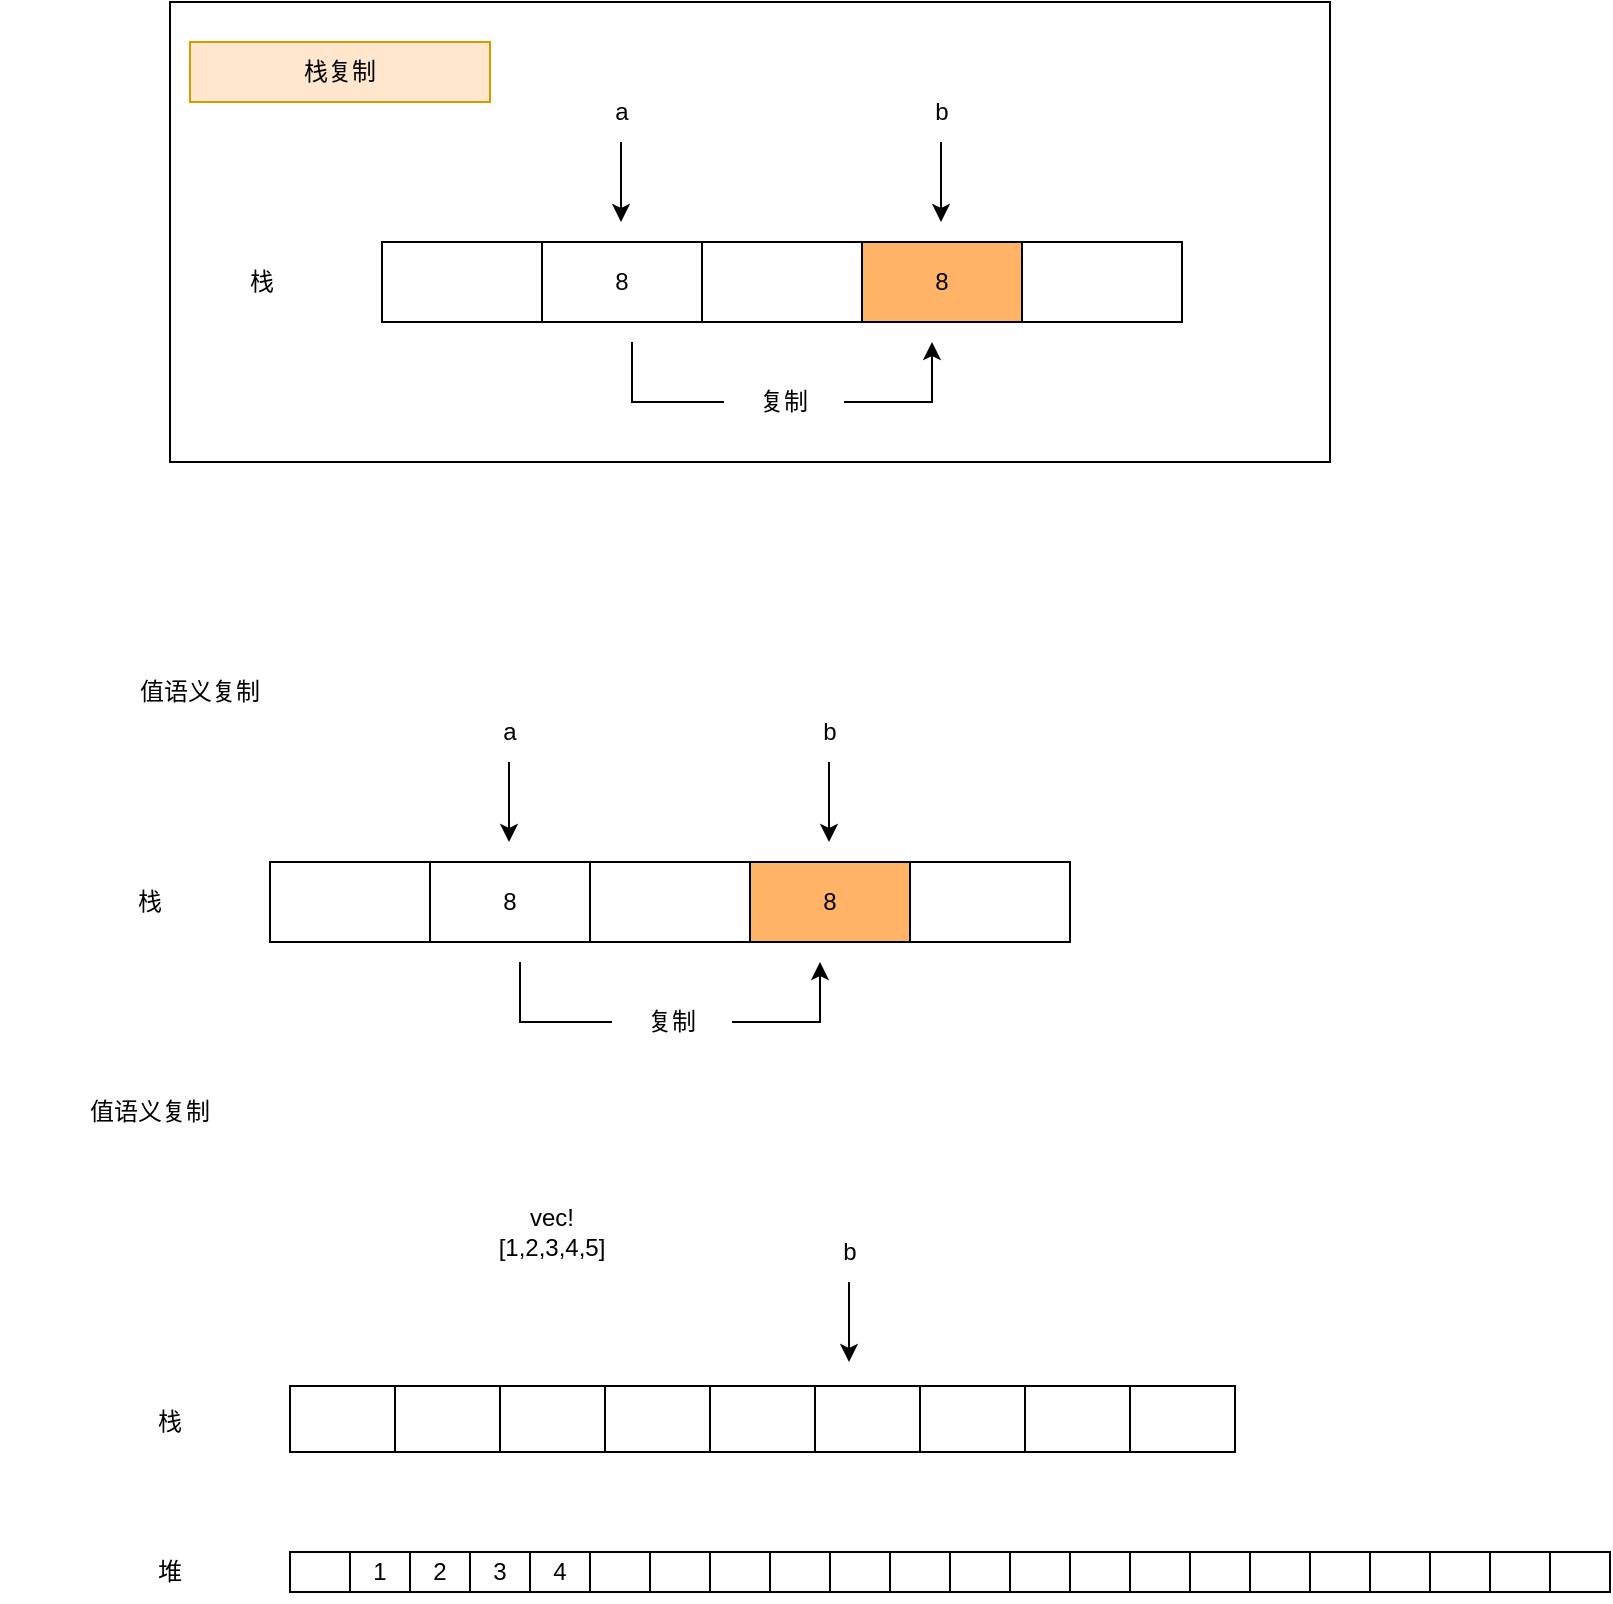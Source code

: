 <mxfile version="20.4.0" type="github">
  <diagram id="uFF63pCtqbtRlG7e-ytk" name="第 1 页">
    <mxGraphModel dx="1038" dy="1803" grid="1" gridSize="10" guides="1" tooltips="1" connect="1" arrows="1" fold="1" page="1" pageScale="1" pageWidth="827" pageHeight="1169" math="0" shadow="0">
      <root>
        <mxCell id="0" />
        <mxCell id="1" parent="0" />
        <mxCell id="7M69Pb_JgjFaqeYmJ_j--20" value="" style="rounded=0;whiteSpace=wrap;html=1;fillColor=#FFFFFF;" parent="1" vertex="1">
          <mxGeometry x="130" y="-130" width="580" height="230" as="geometry" />
        </mxCell>
        <mxCell id="7M69Pb_JgjFaqeYmJ_j--1" value="" style="rounded=0;whiteSpace=wrap;html=1;" parent="1" vertex="1">
          <mxGeometry x="180" y="300" width="80" height="40" as="geometry" />
        </mxCell>
        <mxCell id="7M69Pb_JgjFaqeYmJ_j--2" value="8" style="rounded=0;whiteSpace=wrap;html=1;" parent="1" vertex="1">
          <mxGeometry x="260" y="300" width="80" height="40" as="geometry" />
        </mxCell>
        <mxCell id="7M69Pb_JgjFaqeYmJ_j--3" value="" style="rounded=0;whiteSpace=wrap;html=1;" parent="1" vertex="1">
          <mxGeometry x="340" y="300" width="80" height="40" as="geometry" />
        </mxCell>
        <mxCell id="7M69Pb_JgjFaqeYmJ_j--4" value="8" style="rounded=0;whiteSpace=wrap;html=1;fillColor=#FFB366;" parent="1" vertex="1">
          <mxGeometry x="420" y="300" width="80" height="40" as="geometry" />
        </mxCell>
        <mxCell id="7M69Pb_JgjFaqeYmJ_j--5" value="" style="rounded=0;whiteSpace=wrap;html=1;" parent="1" vertex="1">
          <mxGeometry x="500" y="300" width="80" height="40" as="geometry" />
        </mxCell>
        <mxCell id="7M69Pb_JgjFaqeYmJ_j--6" value="栈" style="text;html=1;strokeColor=none;fillColor=none;align=center;verticalAlign=middle;whiteSpace=wrap;rounded=0;" parent="1" vertex="1">
          <mxGeometry x="90" y="305" width="60" height="30" as="geometry" />
        </mxCell>
        <mxCell id="7M69Pb_JgjFaqeYmJ_j--8" value="a" style="text;html=1;strokeColor=none;fillColor=none;align=center;verticalAlign=middle;whiteSpace=wrap;rounded=0;" parent="1" vertex="1">
          <mxGeometry x="270" y="220" width="60" height="30" as="geometry" />
        </mxCell>
        <mxCell id="7M69Pb_JgjFaqeYmJ_j--9" value="" style="endArrow=classic;html=1;rounded=0;" parent="1" edge="1">
          <mxGeometry width="50" height="50" relative="1" as="geometry">
            <mxPoint x="299.5" y="250" as="sourcePoint" />
            <mxPoint x="299.5" y="290" as="targetPoint" />
          </mxGeometry>
        </mxCell>
        <mxCell id="7M69Pb_JgjFaqeYmJ_j--12" value="b" style="text;html=1;strokeColor=none;fillColor=none;align=center;verticalAlign=middle;whiteSpace=wrap;rounded=0;" parent="1" vertex="1">
          <mxGeometry x="430" y="220" width="60" height="30" as="geometry" />
        </mxCell>
        <mxCell id="7M69Pb_JgjFaqeYmJ_j--13" value="" style="endArrow=classic;html=1;rounded=0;" parent="1" edge="1">
          <mxGeometry width="50" height="50" relative="1" as="geometry">
            <mxPoint x="459.5" y="250" as="sourcePoint" />
            <mxPoint x="459.5" y="290" as="targetPoint" />
          </mxGeometry>
        </mxCell>
        <mxCell id="7M69Pb_JgjFaqeYmJ_j--14" value="" style="endArrow=classic;html=1;rounded=0;startArrow=none;" parent="1" source="7M69Pb_JgjFaqeYmJ_j--17" edge="1">
          <mxGeometry width="50" height="50" relative="1" as="geometry">
            <mxPoint x="305" y="350" as="sourcePoint" />
            <mxPoint x="455" y="350" as="targetPoint" />
            <Array as="points">
              <mxPoint x="455" y="380" />
            </Array>
          </mxGeometry>
        </mxCell>
        <mxCell id="7M69Pb_JgjFaqeYmJ_j--17" value="复制" style="text;html=1;strokeColor=none;fillColor=none;align=center;verticalAlign=middle;whiteSpace=wrap;rounded=0;" parent="1" vertex="1">
          <mxGeometry x="351" y="365" width="60" height="30" as="geometry" />
        </mxCell>
        <mxCell id="7M69Pb_JgjFaqeYmJ_j--18" value="" style="endArrow=none;html=1;rounded=0;" parent="1" target="7M69Pb_JgjFaqeYmJ_j--17" edge="1">
          <mxGeometry width="50" height="50" relative="1" as="geometry">
            <mxPoint x="305" y="350" as="sourcePoint" />
            <mxPoint x="455" y="350" as="targetPoint" />
            <Array as="points">
              <mxPoint x="305" y="360" />
              <mxPoint x="305" y="380" />
            </Array>
          </mxGeometry>
        </mxCell>
        <mxCell id="7M69Pb_JgjFaqeYmJ_j--21" value="值语义复制" style="text;html=1;strokeColor=none;fillColor=none;align=center;verticalAlign=middle;whiteSpace=wrap;rounded=0;" parent="1" vertex="1">
          <mxGeometry x="70" y="200" width="150" height="30" as="geometry" />
        </mxCell>
        <mxCell id="7M69Pb_JgjFaqeYmJ_j--22" value="" style="rounded=0;whiteSpace=wrap;html=1;" parent="1" vertex="1">
          <mxGeometry x="236" y="-10" width="80" height="40" as="geometry" />
        </mxCell>
        <mxCell id="7M69Pb_JgjFaqeYmJ_j--23" value="8" style="rounded=0;whiteSpace=wrap;html=1;" parent="1" vertex="1">
          <mxGeometry x="316" y="-10" width="80" height="40" as="geometry" />
        </mxCell>
        <mxCell id="7M69Pb_JgjFaqeYmJ_j--24" value="" style="rounded=0;whiteSpace=wrap;html=1;" parent="1" vertex="1">
          <mxGeometry x="396" y="-10" width="80" height="40" as="geometry" />
        </mxCell>
        <mxCell id="7M69Pb_JgjFaqeYmJ_j--25" value="8" style="rounded=0;whiteSpace=wrap;html=1;fillColor=#FFB366;" parent="1" vertex="1">
          <mxGeometry x="476" y="-10" width="80" height="40" as="geometry" />
        </mxCell>
        <mxCell id="7M69Pb_JgjFaqeYmJ_j--26" value="" style="rounded=0;whiteSpace=wrap;html=1;" parent="1" vertex="1">
          <mxGeometry x="556" y="-10" width="80" height="40" as="geometry" />
        </mxCell>
        <mxCell id="7M69Pb_JgjFaqeYmJ_j--27" value="栈" style="text;html=1;strokeColor=none;fillColor=none;align=center;verticalAlign=middle;whiteSpace=wrap;rounded=0;" parent="1" vertex="1">
          <mxGeometry x="146" y="-5" width="60" height="30" as="geometry" />
        </mxCell>
        <mxCell id="7M69Pb_JgjFaqeYmJ_j--28" value="a" style="text;html=1;strokeColor=none;fillColor=none;align=center;verticalAlign=middle;whiteSpace=wrap;rounded=0;" parent="1" vertex="1">
          <mxGeometry x="326" y="-90" width="60" height="30" as="geometry" />
        </mxCell>
        <mxCell id="7M69Pb_JgjFaqeYmJ_j--29" value="" style="endArrow=classic;html=1;rounded=0;" parent="1" edge="1">
          <mxGeometry width="50" height="50" relative="1" as="geometry">
            <mxPoint x="355.5" y="-60" as="sourcePoint" />
            <mxPoint x="355.5" y="-20" as="targetPoint" />
          </mxGeometry>
        </mxCell>
        <mxCell id="7M69Pb_JgjFaqeYmJ_j--30" value="b" style="text;html=1;strokeColor=none;fillColor=none;align=center;verticalAlign=middle;whiteSpace=wrap;rounded=0;" parent="1" vertex="1">
          <mxGeometry x="486" y="-90" width="60" height="30" as="geometry" />
        </mxCell>
        <mxCell id="7M69Pb_JgjFaqeYmJ_j--31" value="" style="endArrow=classic;html=1;rounded=0;" parent="1" edge="1">
          <mxGeometry width="50" height="50" relative="1" as="geometry">
            <mxPoint x="515.5" y="-60" as="sourcePoint" />
            <mxPoint x="515.5" y="-20" as="targetPoint" />
          </mxGeometry>
        </mxCell>
        <mxCell id="7M69Pb_JgjFaqeYmJ_j--32" value="" style="endArrow=classic;html=1;rounded=0;startArrow=none;" parent="1" source="7M69Pb_JgjFaqeYmJ_j--33" edge="1">
          <mxGeometry width="50" height="50" relative="1" as="geometry">
            <mxPoint x="361" y="40" as="sourcePoint" />
            <mxPoint x="511" y="40" as="targetPoint" />
            <Array as="points">
              <mxPoint x="511" y="70" />
            </Array>
          </mxGeometry>
        </mxCell>
        <mxCell id="7M69Pb_JgjFaqeYmJ_j--33" value="复制" style="text;html=1;strokeColor=none;fillColor=none;align=center;verticalAlign=middle;whiteSpace=wrap;rounded=0;" parent="1" vertex="1">
          <mxGeometry x="407" y="55" width="60" height="30" as="geometry" />
        </mxCell>
        <mxCell id="7M69Pb_JgjFaqeYmJ_j--34" value="" style="endArrow=none;html=1;rounded=0;" parent="1" target="7M69Pb_JgjFaqeYmJ_j--33" edge="1">
          <mxGeometry width="50" height="50" relative="1" as="geometry">
            <mxPoint x="361" y="40" as="sourcePoint" />
            <mxPoint x="511" y="40" as="targetPoint" />
            <Array as="points">
              <mxPoint x="361" y="50" />
              <mxPoint x="361" y="70" />
            </Array>
          </mxGeometry>
        </mxCell>
        <mxCell id="7M69Pb_JgjFaqeYmJ_j--35" value="栈复制" style="text;html=1;strokeColor=#d79b00;fillColor=#ffe6cc;align=center;verticalAlign=middle;whiteSpace=wrap;rounded=0;" parent="1" vertex="1">
          <mxGeometry x="140" y="-110" width="150" height="30" as="geometry" />
        </mxCell>
        <mxCell id="Tgt292jsqNsWlH3ns7qR-6" value="栈" style="text;html=1;strokeColor=none;fillColor=none;align=center;verticalAlign=middle;whiteSpace=wrap;rounded=0;" vertex="1" parent="1">
          <mxGeometry x="100" y="565" width="60" height="30" as="geometry" />
        </mxCell>
        <mxCell id="Tgt292jsqNsWlH3ns7qR-7" value="vec![1,2,3,4,5]" style="text;html=1;strokeColor=none;fillColor=none;align=center;verticalAlign=middle;whiteSpace=wrap;rounded=0;" vertex="1" parent="1">
          <mxGeometry x="286.25" y="470" width="70" height="30" as="geometry" />
        </mxCell>
        <mxCell id="Tgt292jsqNsWlH3ns7qR-9" value="b" style="text;html=1;strokeColor=none;fillColor=none;align=center;verticalAlign=middle;whiteSpace=wrap;rounded=0;" vertex="1" parent="1">
          <mxGeometry x="440" y="480" width="60" height="30" as="geometry" />
        </mxCell>
        <mxCell id="Tgt292jsqNsWlH3ns7qR-10" value="" style="endArrow=classic;html=1;rounded=0;" edge="1" parent="1">
          <mxGeometry width="50" height="50" relative="1" as="geometry">
            <mxPoint x="469.5" y="510" as="sourcePoint" />
            <mxPoint x="469.5" y="550" as="targetPoint" />
          </mxGeometry>
        </mxCell>
        <mxCell id="Tgt292jsqNsWlH3ns7qR-14" value="值语义复制" style="text;html=1;strokeColor=none;fillColor=none;align=center;verticalAlign=middle;whiteSpace=wrap;rounded=0;" vertex="1" parent="1">
          <mxGeometry x="45" y="410" width="150" height="30" as="geometry" />
        </mxCell>
        <mxCell id="Tgt292jsqNsWlH3ns7qR-15" value="" style="rounded=0;whiteSpace=wrap;html=1;" vertex="1" parent="1">
          <mxGeometry x="190" y="645" width="30" height="20" as="geometry" />
        </mxCell>
        <mxCell id="Tgt292jsqNsWlH3ns7qR-16" value="1" style="rounded=0;whiteSpace=wrap;html=1;" vertex="1" parent="1">
          <mxGeometry x="220" y="645" width="30" height="20" as="geometry" />
        </mxCell>
        <mxCell id="Tgt292jsqNsWlH3ns7qR-17" value="2" style="rounded=0;whiteSpace=wrap;html=1;" vertex="1" parent="1">
          <mxGeometry x="250" y="645" width="30" height="20" as="geometry" />
        </mxCell>
        <mxCell id="Tgt292jsqNsWlH3ns7qR-18" value="3" style="rounded=0;whiteSpace=wrap;html=1;" vertex="1" parent="1">
          <mxGeometry x="280" y="645" width="30" height="20" as="geometry" />
        </mxCell>
        <mxCell id="Tgt292jsqNsWlH3ns7qR-19" value="4" style="rounded=0;whiteSpace=wrap;html=1;" vertex="1" parent="1">
          <mxGeometry x="310" y="645" width="30" height="20" as="geometry" />
        </mxCell>
        <mxCell id="Tgt292jsqNsWlH3ns7qR-20" value="" style="rounded=0;whiteSpace=wrap;html=1;" vertex="1" parent="1">
          <mxGeometry x="340" y="645" width="30" height="20" as="geometry" />
        </mxCell>
        <mxCell id="Tgt292jsqNsWlH3ns7qR-21" value="" style="rounded=0;whiteSpace=wrap;html=1;" vertex="1" parent="1">
          <mxGeometry x="370" y="645" width="30" height="20" as="geometry" />
        </mxCell>
        <mxCell id="Tgt292jsqNsWlH3ns7qR-22" value="" style="rounded=0;whiteSpace=wrap;html=1;" vertex="1" parent="1">
          <mxGeometry x="400" y="645" width="30" height="20" as="geometry" />
        </mxCell>
        <mxCell id="Tgt292jsqNsWlH3ns7qR-23" value="" style="rounded=0;whiteSpace=wrap;html=1;" vertex="1" parent="1">
          <mxGeometry x="430" y="645" width="30" height="20" as="geometry" />
        </mxCell>
        <mxCell id="Tgt292jsqNsWlH3ns7qR-24" value="" style="rounded=0;whiteSpace=wrap;html=1;" vertex="1" parent="1">
          <mxGeometry x="460" y="645" width="30" height="20" as="geometry" />
        </mxCell>
        <mxCell id="Tgt292jsqNsWlH3ns7qR-25" value="" style="rounded=0;whiteSpace=wrap;html=1;" vertex="1" parent="1">
          <mxGeometry x="490" y="645" width="30" height="20" as="geometry" />
        </mxCell>
        <mxCell id="Tgt292jsqNsWlH3ns7qR-26" value="" style="rounded=0;whiteSpace=wrap;html=1;" vertex="1" parent="1">
          <mxGeometry x="520" y="645" width="30" height="20" as="geometry" />
        </mxCell>
        <mxCell id="Tgt292jsqNsWlH3ns7qR-27" value="" style="rounded=0;whiteSpace=wrap;html=1;" vertex="1" parent="1">
          <mxGeometry x="550" y="645" width="30" height="20" as="geometry" />
        </mxCell>
        <mxCell id="Tgt292jsqNsWlH3ns7qR-28" value="" style="rounded=0;whiteSpace=wrap;html=1;" vertex="1" parent="1">
          <mxGeometry x="580" y="645" width="30" height="20" as="geometry" />
        </mxCell>
        <mxCell id="Tgt292jsqNsWlH3ns7qR-29" value="" style="rounded=0;whiteSpace=wrap;html=1;" vertex="1" parent="1">
          <mxGeometry x="610" y="645" width="30" height="20" as="geometry" />
        </mxCell>
        <mxCell id="Tgt292jsqNsWlH3ns7qR-30" value="" style="rounded=0;whiteSpace=wrap;html=1;" vertex="1" parent="1">
          <mxGeometry x="640" y="645" width="30" height="20" as="geometry" />
        </mxCell>
        <mxCell id="Tgt292jsqNsWlH3ns7qR-31" value="" style="rounded=0;whiteSpace=wrap;html=1;" vertex="1" parent="1">
          <mxGeometry x="670" y="645" width="30" height="20" as="geometry" />
        </mxCell>
        <mxCell id="Tgt292jsqNsWlH3ns7qR-32" value="" style="rounded=0;whiteSpace=wrap;html=1;" vertex="1" parent="1">
          <mxGeometry x="700" y="645" width="30" height="20" as="geometry" />
        </mxCell>
        <mxCell id="Tgt292jsqNsWlH3ns7qR-33" value="" style="rounded=0;whiteSpace=wrap;html=1;" vertex="1" parent="1">
          <mxGeometry x="730" y="645" width="30" height="20" as="geometry" />
        </mxCell>
        <mxCell id="Tgt292jsqNsWlH3ns7qR-34" value="" style="rounded=0;whiteSpace=wrap;html=1;" vertex="1" parent="1">
          <mxGeometry x="760" y="645" width="30" height="20" as="geometry" />
        </mxCell>
        <mxCell id="Tgt292jsqNsWlH3ns7qR-35" value="" style="rounded=0;whiteSpace=wrap;html=1;" vertex="1" parent="1">
          <mxGeometry x="790" y="645" width="30" height="20" as="geometry" />
        </mxCell>
        <mxCell id="Tgt292jsqNsWlH3ns7qR-36" value="" style="rounded=0;whiteSpace=wrap;html=1;" vertex="1" parent="1">
          <mxGeometry x="820" y="645" width="30" height="20" as="geometry" />
        </mxCell>
        <mxCell id="Tgt292jsqNsWlH3ns7qR-39" value="堆" style="text;html=1;strokeColor=none;fillColor=none;align=center;verticalAlign=middle;whiteSpace=wrap;rounded=0;" vertex="1" parent="1">
          <mxGeometry x="100" y="640" width="60" height="30" as="geometry" />
        </mxCell>
        <mxCell id="Tgt292jsqNsWlH3ns7qR-43" value="" style="rounded=0;whiteSpace=wrap;html=1;" vertex="1" parent="1">
          <mxGeometry x="190" y="562" width="52.5" height="33" as="geometry" />
        </mxCell>
        <mxCell id="Tgt292jsqNsWlH3ns7qR-44" value="" style="rounded=0;whiteSpace=wrap;html=1;" vertex="1" parent="1">
          <mxGeometry x="242.5" y="562" width="52.5" height="33" as="geometry" />
        </mxCell>
        <mxCell id="Tgt292jsqNsWlH3ns7qR-45" value="" style="rounded=0;whiteSpace=wrap;html=1;" vertex="1" parent="1">
          <mxGeometry x="295" y="562" width="52.5" height="33" as="geometry" />
        </mxCell>
        <mxCell id="Tgt292jsqNsWlH3ns7qR-47" value="" style="rounded=0;whiteSpace=wrap;html=1;" vertex="1" parent="1">
          <mxGeometry x="347.5" y="562" width="52.5" height="33" as="geometry" />
        </mxCell>
        <mxCell id="Tgt292jsqNsWlH3ns7qR-48" value="" style="rounded=0;whiteSpace=wrap;html=1;" vertex="1" parent="1">
          <mxGeometry x="400" y="562" width="52.5" height="33" as="geometry" />
        </mxCell>
        <mxCell id="Tgt292jsqNsWlH3ns7qR-49" value="" style="rounded=0;whiteSpace=wrap;html=1;" vertex="1" parent="1">
          <mxGeometry x="452.5" y="562" width="52.5" height="33" as="geometry" />
        </mxCell>
        <mxCell id="Tgt292jsqNsWlH3ns7qR-50" value="" style="rounded=0;whiteSpace=wrap;html=1;" vertex="1" parent="1">
          <mxGeometry x="505" y="562" width="52.5" height="33" as="geometry" />
        </mxCell>
        <mxCell id="Tgt292jsqNsWlH3ns7qR-51" value="" style="rounded=0;whiteSpace=wrap;html=1;" vertex="1" parent="1">
          <mxGeometry x="557.5" y="562" width="52.5" height="33" as="geometry" />
        </mxCell>
        <mxCell id="Tgt292jsqNsWlH3ns7qR-52" value="" style="rounded=0;whiteSpace=wrap;html=1;" vertex="1" parent="1">
          <mxGeometry x="610" y="562" width="52.5" height="33" as="geometry" />
        </mxCell>
      </root>
    </mxGraphModel>
  </diagram>
</mxfile>
